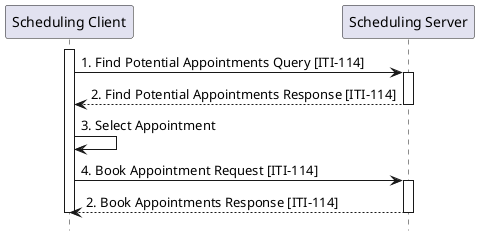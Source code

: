 @startuml usecase1-processflow
skinparam svgDimensionStyle false
hide footbox

participant "Scheduling Client" as Client
participant "Scheduling Server" as Server

activate "Client"
"Client" -> "Server" : 1. Find Potential Appointments Query [ITI-114]

activate "Server"
"Server" --> "Client" : 2. Find Potential Appointments Response [ITI-114]
deactivate "Server"

"Client" -> "Client" : 3. Select Appointment
"Client" -> "Server" : 4. Book Appointment Request [ITI-114]

Activate "Server"
"Server" --> "Client" : 2. Book Appointments Response [ITI-114]
deactivate "Server"

deactivate "Client"
@enduml
